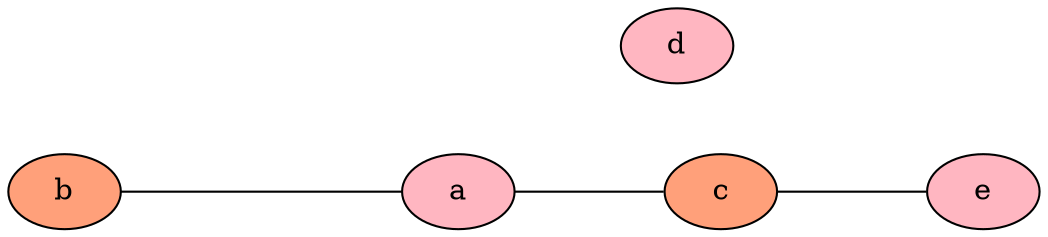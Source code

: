 graph {
graph [layout=circo]
a [style="filled", fillcolor=lightpink]
c [style="filled", fillcolor=lightsalmon]
b [style="filled", fillcolor=lightsalmon]
d [style="filled", fillcolor=lightpink]
e [style="filled", fillcolor=lightpink]
a -- b
a -- c
c -- e
}